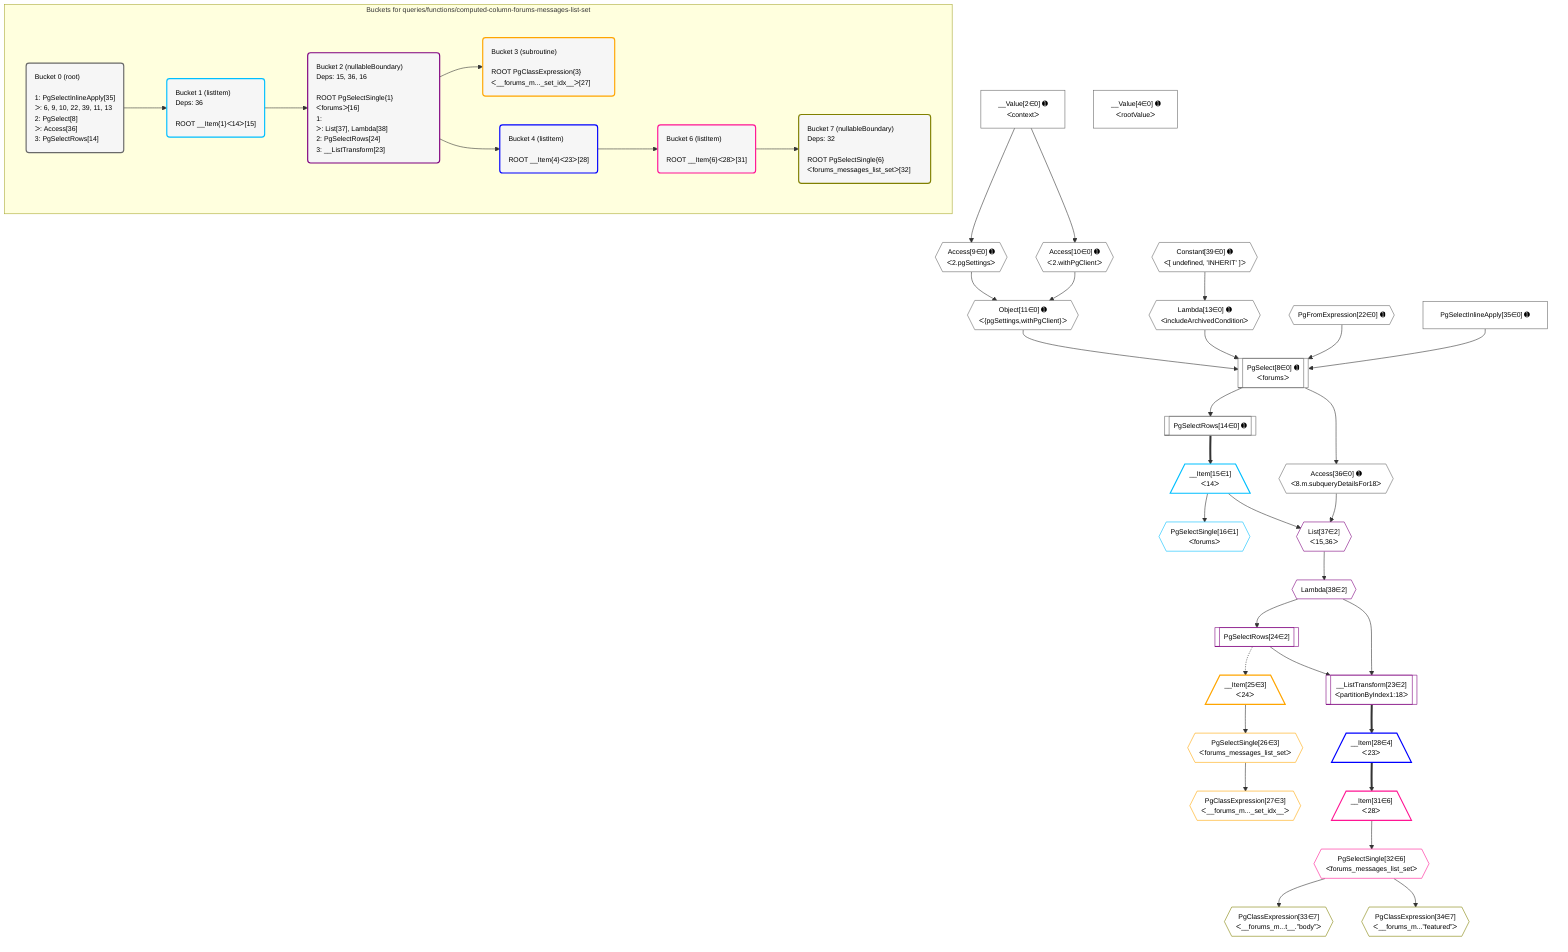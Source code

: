 %%{init: {'themeVariables': { 'fontSize': '12px'}}}%%
graph TD
    classDef path fill:#eee,stroke:#000,color:#000
    classDef plan fill:#fff,stroke-width:1px,color:#000
    classDef itemplan fill:#fff,stroke-width:2px,color:#000
    classDef unbatchedplan fill:#dff,stroke-width:1px,color:#000
    classDef sideeffectplan fill:#fcc,stroke-width:2px,color:#000
    classDef bucket fill:#f6f6f6,color:#000,stroke-width:2px,text-align:left


    %% plan dependencies
    PgSelect8[["PgSelect[8∈0] ➊<br />ᐸforumsᐳ"]]:::plan
    Object11{{"Object[11∈0] ➊<br />ᐸ{pgSettings,withPgClient}ᐳ"}}:::plan
    Lambda13{{"Lambda[13∈0] ➊<br />ᐸincludeArchivedConditionᐳ"}}:::plan
    PgFromExpression22{{"PgFromExpression[22∈0] ➊"}}:::plan
    PgSelectInlineApply35["PgSelectInlineApply[35∈0] ➊"]:::plan
    Object11 & Lambda13 & PgFromExpression22 & PgSelectInlineApply35 --> PgSelect8
    Access9{{"Access[9∈0] ➊<br />ᐸ2.pgSettingsᐳ"}}:::plan
    Access10{{"Access[10∈0] ➊<br />ᐸ2.withPgClientᐳ"}}:::plan
    Access9 & Access10 --> Object11
    __Value2["__Value[2∈0] ➊<br />ᐸcontextᐳ"]:::plan
    __Value2 --> Access9
    __Value2 --> Access10
    Constant39{{"Constant[39∈0] ➊<br />ᐸ[ undefined, 'INHERIT' ]ᐳ"}}:::plan
    Constant39 --> Lambda13
    PgSelectRows14[["PgSelectRows[14∈0] ➊"]]:::plan
    PgSelect8 --> PgSelectRows14
    Access36{{"Access[36∈0] ➊<br />ᐸ8.m.subqueryDetailsFor18ᐳ"}}:::plan
    PgSelect8 --> Access36
    __Value4["__Value[4∈0] ➊<br />ᐸrootValueᐳ"]:::plan
    __Item15[/"__Item[15∈1]<br />ᐸ14ᐳ"\]:::itemplan
    PgSelectRows14 ==> __Item15
    PgSelectSingle16{{"PgSelectSingle[16∈1]<br />ᐸforumsᐳ"}}:::plan
    __Item15 --> PgSelectSingle16
    __ListTransform23[["__ListTransform[23∈2]<br />ᐸpartitionByIndex1:18ᐳ"]]:::plan
    PgSelectRows24[["PgSelectRows[24∈2]"]]:::plan
    Lambda38{{"Lambda[38∈2]"}}:::plan
    PgSelectRows24 & Lambda38 --> __ListTransform23
    List37{{"List[37∈2]<br />ᐸ15,36ᐳ"}}:::plan
    __Item15 & Access36 --> List37
    Lambda38 --> PgSelectRows24
    List37 --> Lambda38
    __Item25[/"__Item[25∈3]<br />ᐸ24ᐳ"\]:::itemplan
    PgSelectRows24 -.-> __Item25
    PgSelectSingle26{{"PgSelectSingle[26∈3]<br />ᐸforums_messages_list_setᐳ"}}:::plan
    __Item25 --> PgSelectSingle26
    PgClassExpression27{{"PgClassExpression[27∈3]<br />ᐸ__forums_m..._set_idx__ᐳ"}}:::plan
    PgSelectSingle26 --> PgClassExpression27
    __Item28[/"__Item[28∈4]<br />ᐸ23ᐳ"\]:::itemplan
    __ListTransform23 ==> __Item28
    __Item31[/"__Item[31∈6]<br />ᐸ28ᐳ"\]:::itemplan
    __Item28 ==> __Item31
    PgSelectSingle32{{"PgSelectSingle[32∈6]<br />ᐸforums_messages_list_setᐳ"}}:::plan
    __Item31 --> PgSelectSingle32
    PgClassExpression33{{"PgClassExpression[33∈7]<br />ᐸ__forums_m...t__.”body”ᐳ"}}:::plan
    PgSelectSingle32 --> PgClassExpression33
    PgClassExpression34{{"PgClassExpression[34∈7]<br />ᐸ__forums_m...”featured”ᐳ"}}:::plan
    PgSelectSingle32 --> PgClassExpression34

    %% define steps

    subgraph "Buckets for queries/functions/computed-column-forums-messages-list-set"
    Bucket0("Bucket 0 (root)<br /><br />1: PgSelectInlineApply[35]<br />ᐳ: 6, 9, 10, 22, 39, 11, 13<br />2: PgSelect[8]<br />ᐳ: Access[36]<br />3: PgSelectRows[14]"):::bucket
    classDef bucket0 stroke:#696969
    class Bucket0,__Value2,__Value4,PgSelect8,Access9,Access10,Object11,Lambda13,PgSelectRows14,PgFromExpression22,PgSelectInlineApply35,Access36,Constant39 bucket0
    Bucket1("Bucket 1 (listItem)<br />Deps: 36<br /><br />ROOT __Item{1}ᐸ14ᐳ[15]"):::bucket
    classDef bucket1 stroke:#00bfff
    class Bucket1,__Item15,PgSelectSingle16 bucket1
    Bucket2("Bucket 2 (nullableBoundary)<br />Deps: 15, 36, 16<br /><br />ROOT PgSelectSingle{1}ᐸforumsᐳ[16]<br />1: <br />ᐳ: List[37], Lambda[38]<br />2: PgSelectRows[24]<br />3: __ListTransform[23]"):::bucket
    classDef bucket2 stroke:#7f007f
    class Bucket2,__ListTransform23,PgSelectRows24,List37,Lambda38 bucket2
    Bucket3("Bucket 3 (subroutine)<br /><br />ROOT PgClassExpression{3}ᐸ__forums_m..._set_idx__ᐳ[27]"):::bucket
    classDef bucket3 stroke:#ffa500
    class Bucket3,__Item25,PgSelectSingle26,PgClassExpression27 bucket3
    Bucket4("Bucket 4 (listItem)<br /><br />ROOT __Item{4}ᐸ23ᐳ[28]"):::bucket
    classDef bucket4 stroke:#0000ff
    class Bucket4,__Item28 bucket4
    Bucket6("Bucket 6 (listItem)<br /><br />ROOT __Item{6}ᐸ28ᐳ[31]"):::bucket
    classDef bucket6 stroke:#ff1493
    class Bucket6,__Item31,PgSelectSingle32 bucket6
    Bucket7("Bucket 7 (nullableBoundary)<br />Deps: 32<br /><br />ROOT PgSelectSingle{6}ᐸforums_messages_list_setᐳ[32]"):::bucket
    classDef bucket7 stroke:#808000
    class Bucket7,PgClassExpression33,PgClassExpression34 bucket7
    Bucket0 --> Bucket1
    Bucket1 --> Bucket2
    Bucket2 --> Bucket3 & Bucket4
    Bucket4 --> Bucket6
    Bucket6 --> Bucket7
    end
